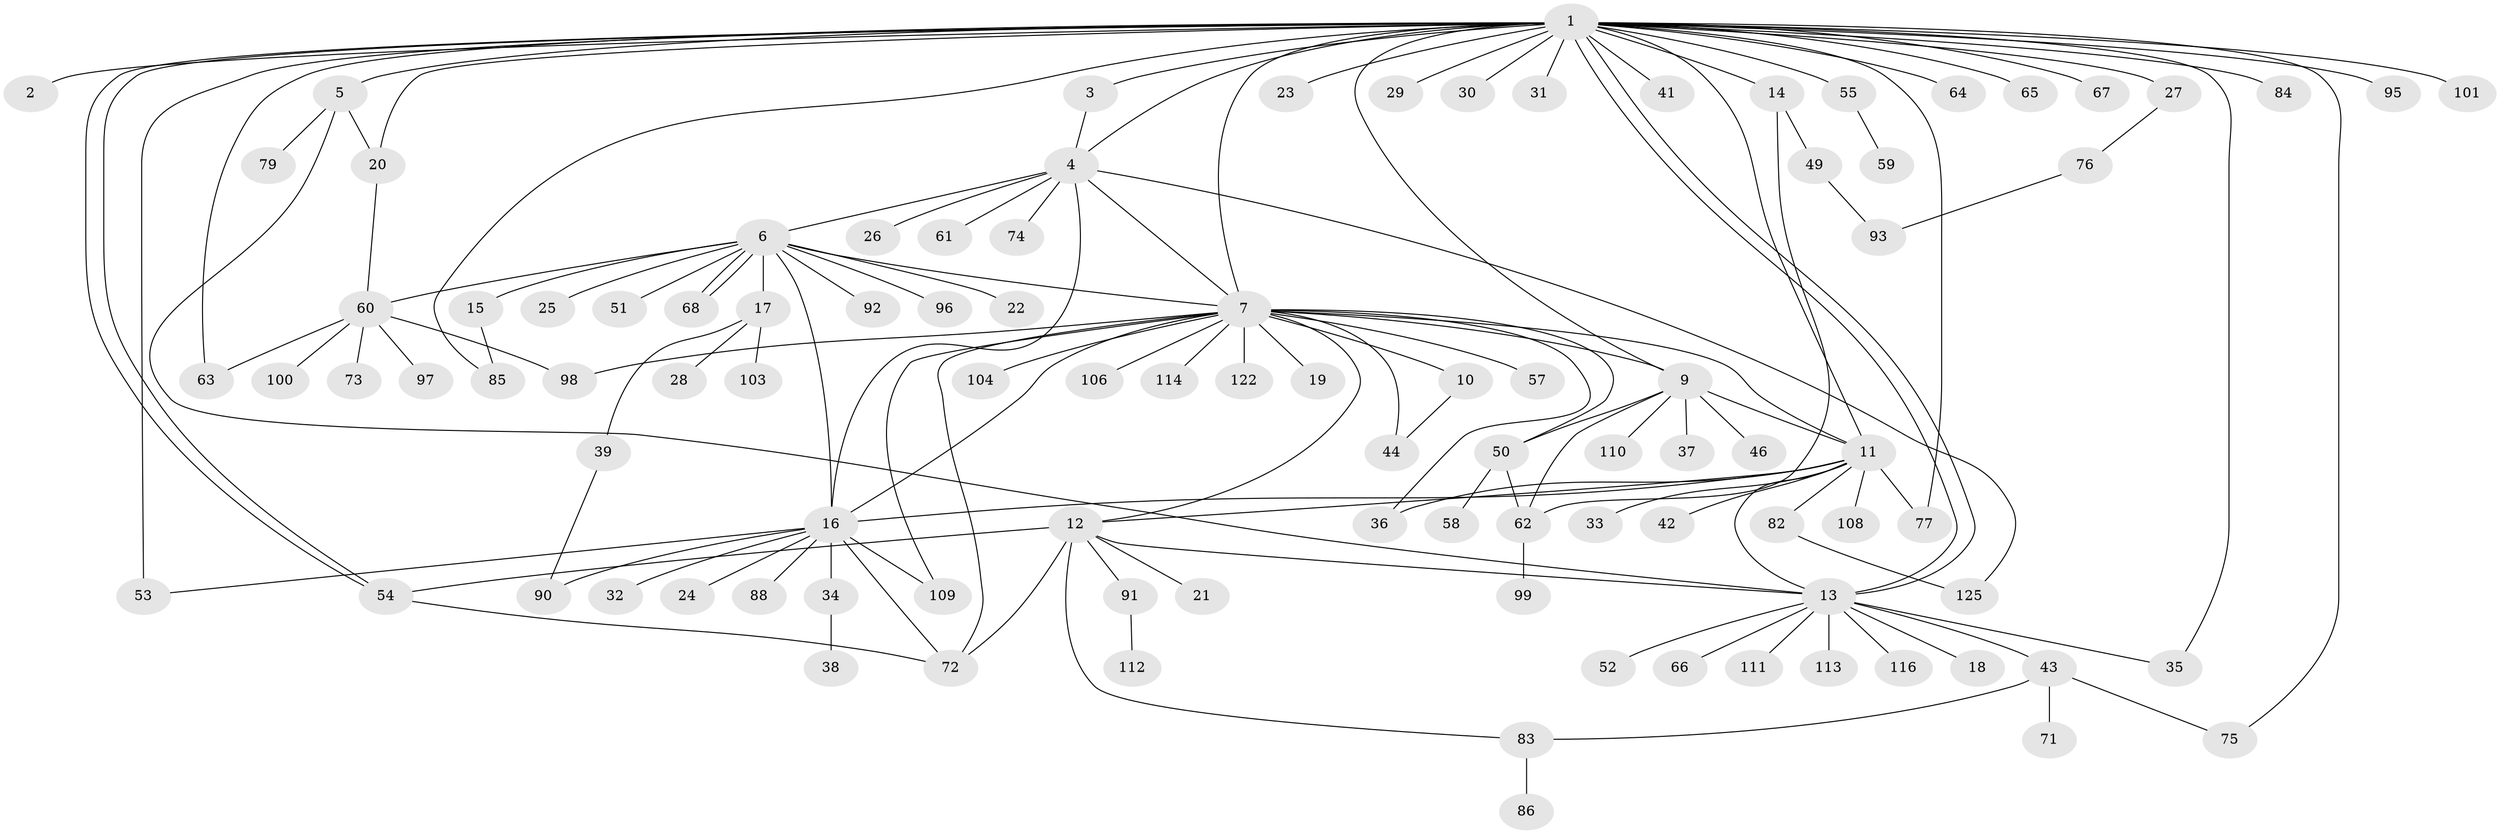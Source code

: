 // original degree distribution, {31: 0.007751937984496124, 1: 0.5038759689922481, 2: 0.26356589147286824, 10: 0.015503875968992248, 5: 0.03875968992248062, 14: 0.015503875968992248, 13: 0.015503875968992248, 8: 0.015503875968992248, 11: 0.007751937984496124, 6: 0.007751937984496124, 3: 0.07751937984496124, 4: 0.031007751937984496}
// Generated by graph-tools (version 1.1) at 2025/11/02/27/25 16:11:15]
// undirected, 100 vertices, 138 edges
graph export_dot {
graph [start="1"]
  node [color=gray90,style=filled];
  1 [super="+45"];
  2;
  3;
  4 [super="+78"];
  5 [super="+123"];
  6 [super="+126"];
  7 [super="+8"];
  9 [super="+87"];
  10;
  11 [super="+40"];
  12 [super="+48"];
  13 [super="+115"];
  14;
  15;
  16 [super="+56"];
  17 [super="+80"];
  18 [super="+47"];
  19;
  20;
  21;
  22;
  23;
  24;
  25;
  26;
  27;
  28;
  29;
  30;
  31;
  32 [super="+81"];
  33;
  34;
  35 [super="+127"];
  36 [super="+119"];
  37;
  38;
  39;
  41 [super="+120"];
  42;
  43 [super="+128"];
  44 [super="+102"];
  46;
  49;
  50;
  51 [super="+69"];
  52;
  53;
  54 [super="+129"];
  55;
  57;
  58 [super="+70"];
  59;
  60 [super="+105"];
  61;
  62 [super="+121"];
  63;
  64 [super="+124"];
  65;
  66;
  67;
  68;
  71;
  72 [super="+89"];
  73;
  74;
  75;
  76 [super="+94"];
  77 [super="+107"];
  79;
  82;
  83;
  84;
  85 [super="+118"];
  86;
  88;
  90 [super="+117"];
  91;
  92;
  93;
  95;
  96;
  97;
  98;
  99;
  100;
  101;
  103;
  104;
  106;
  108;
  109;
  110;
  111;
  112;
  113;
  114;
  116;
  122;
  125;
  1 -- 2;
  1 -- 3;
  1 -- 4;
  1 -- 5 [weight=2];
  1 -- 9;
  1 -- 11;
  1 -- 13;
  1 -- 13;
  1 -- 14;
  1 -- 20;
  1 -- 23;
  1 -- 27;
  1 -- 29;
  1 -- 30;
  1 -- 31;
  1 -- 35;
  1 -- 41;
  1 -- 53;
  1 -- 54;
  1 -- 54;
  1 -- 63;
  1 -- 64 [weight=2];
  1 -- 65;
  1 -- 67;
  1 -- 77;
  1 -- 84;
  1 -- 95;
  1 -- 101;
  1 -- 55;
  1 -- 75;
  1 -- 7;
  1 -- 85;
  3 -- 4;
  4 -- 6;
  4 -- 26;
  4 -- 61;
  4 -- 74;
  4 -- 125;
  4 -- 7;
  4 -- 16;
  5 -- 20;
  5 -- 79;
  5 -- 13;
  6 -- 7;
  6 -- 15;
  6 -- 16;
  6 -- 17;
  6 -- 22;
  6 -- 25;
  6 -- 51;
  6 -- 60;
  6 -- 68;
  6 -- 68;
  6 -- 92;
  6 -- 96;
  7 -- 11 [weight=2];
  7 -- 12;
  7 -- 19;
  7 -- 36;
  7 -- 44;
  7 -- 57;
  7 -- 104;
  7 -- 106;
  7 -- 109;
  7 -- 122;
  7 -- 98;
  7 -- 9;
  7 -- 10;
  7 -- 16;
  7 -- 50;
  7 -- 114;
  7 -- 72;
  9 -- 11;
  9 -- 37;
  9 -- 46;
  9 -- 62;
  9 -- 110;
  9 -- 50;
  10 -- 44;
  11 -- 16 [weight=2];
  11 -- 33;
  11 -- 36;
  11 -- 77;
  11 -- 108;
  11 -- 82;
  11 -- 42;
  11 -- 13;
  11 -- 12;
  12 -- 21;
  12 -- 91;
  12 -- 83;
  12 -- 13;
  12 -- 72;
  12 -- 54;
  13 -- 18;
  13 -- 35;
  13 -- 43;
  13 -- 52;
  13 -- 66;
  13 -- 111;
  13 -- 113;
  13 -- 116;
  14 -- 49;
  14 -- 62;
  15 -- 85;
  16 -- 24;
  16 -- 32;
  16 -- 34;
  16 -- 53;
  16 -- 88;
  16 -- 90;
  16 -- 109;
  16 -- 72;
  17 -- 28;
  17 -- 39;
  17 -- 103;
  20 -- 60;
  27 -- 76;
  34 -- 38;
  39 -- 90;
  43 -- 71;
  43 -- 75;
  43 -- 83;
  49 -- 93;
  50 -- 58;
  50 -- 62;
  54 -- 72;
  55 -- 59;
  60 -- 63;
  60 -- 73;
  60 -- 97;
  60 -- 98;
  60 -- 100;
  62 -- 99;
  76 -- 93;
  82 -- 125;
  83 -- 86;
  91 -- 112;
}
